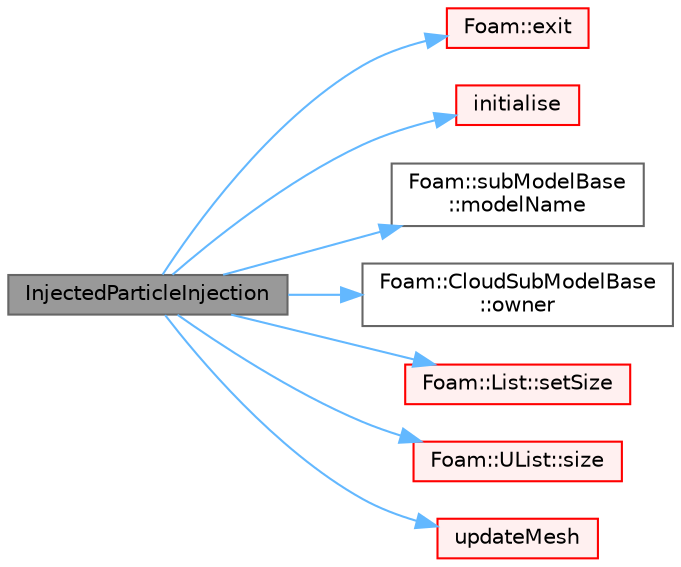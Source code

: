 digraph "InjectedParticleInjection"
{
 // LATEX_PDF_SIZE
  bgcolor="transparent";
  edge [fontname=Helvetica,fontsize=10,labelfontname=Helvetica,labelfontsize=10];
  node [fontname=Helvetica,fontsize=10,shape=box,height=0.2,width=0.4];
  rankdir="LR";
  Node1 [id="Node000001",label="InjectedParticleInjection",height=0.2,width=0.4,color="gray40", fillcolor="grey60", style="filled", fontcolor="black",tooltip=" "];
  Node1 -> Node2 [id="edge1_Node000001_Node000002",color="steelblue1",style="solid",tooltip=" "];
  Node2 [id="Node000002",label="Foam::exit",height=0.2,width=0.4,color="red", fillcolor="#FFF0F0", style="filled",URL="$namespaceFoam.html#ae0529b088aefc9f83b89dce5c31fda64",tooltip=" "];
  Node1 -> Node4 [id="edge2_Node000001_Node000004",color="steelblue1",style="solid",tooltip=" "];
  Node4 [id="Node000004",label="initialise",height=0.2,width=0.4,color="red", fillcolor="#FFF0F0", style="filled",URL="$classFoam_1_1InjectedParticleInjection.html#a18abf8b19283101238a77c9e6865b673",tooltip=" "];
  Node1 -> Node34 [id="edge3_Node000001_Node000034",color="steelblue1",style="solid",tooltip=" "];
  Node34 [id="Node000034",label="Foam::subModelBase\l::modelName",height=0.2,width=0.4,color="grey40", fillcolor="white", style="filled",URL="$classFoam_1_1subModelBase.html#abb9ced7d82e8d33ca5125649a8932877",tooltip=" "];
  Node1 -> Node35 [id="edge4_Node000001_Node000035",color="steelblue1",style="solid",tooltip=" "];
  Node35 [id="Node000035",label="Foam::CloudSubModelBase\l::owner",height=0.2,width=0.4,color="grey40", fillcolor="white", style="filled",URL="$classFoam_1_1CloudSubModelBase.html#abb03c5d71075ad48d4502d4db33ab05a",tooltip=" "];
  Node1 -> Node36 [id="edge5_Node000001_Node000036",color="steelblue1",style="solid",tooltip=" "];
  Node36 [id="Node000036",label="Foam::List::setSize",height=0.2,width=0.4,color="red", fillcolor="#FFF0F0", style="filled",URL="$classFoam_1_1List.html#a1a7984b90f8855606fc18a92a71fa99f",tooltip=" "];
  Node1 -> Node38 [id="edge6_Node000001_Node000038",color="steelblue1",style="solid",tooltip=" "];
  Node38 [id="Node000038",label="Foam::UList::size",height=0.2,width=0.4,color="red", fillcolor="#FFF0F0", style="filled",URL="$classFoam_1_1UList.html#ac1fc1d9dab324bb1b8452c7aa4813026",tooltip=" "];
  Node1 -> Node40 [id="edge7_Node000001_Node000040",color="steelblue1",style="solid",tooltip=" "];
  Node40 [id="Node000040",label="updateMesh",height=0.2,width=0.4,color="red", fillcolor="#FFF0F0", style="filled",URL="$classFoam_1_1InjectedParticleInjection.html#ae5693a309a936ac1040dd48c2881677f",tooltip=" "];
}
